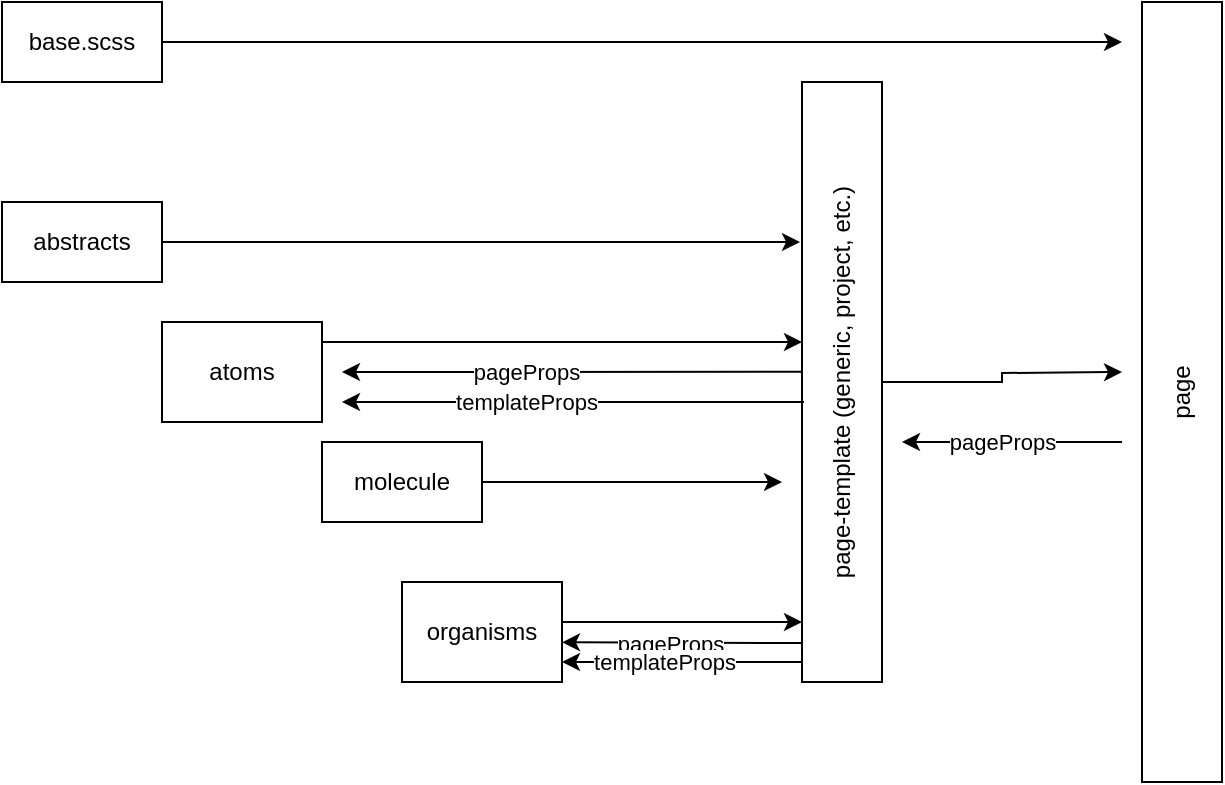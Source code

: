 <mxfile>
    <diagram id="FJN0SG6FwUewnoNzlEO9" name="Page-1">
        <mxGraphModel dx="1383" dy="231" grid="1" gridSize="10" guides="1" tooltips="1" connect="1" arrows="1" fold="1" page="1" pageScale="1" pageWidth="827" pageHeight="1169" math="0" shadow="0">
            <root>
                <mxCell id="0"/>
                <mxCell id="1" parent="0"/>
                <mxCell id="15" style="edgeStyle=orthogonalEdgeStyle;rounded=0;orthogonalLoop=1;jettySize=auto;html=1;" edge="1" parent="1" source="2">
                    <mxGeometry relative="1" as="geometry">
                        <mxPoint x="200" y="220" as="targetPoint"/>
                    </mxGeometry>
                </mxCell>
                <mxCell id="2" value="base.scss" style="whiteSpace=wrap;html=1;" vertex="1" parent="1">
                    <mxGeometry x="-360" y="200" width="80" height="40" as="geometry"/>
                </mxCell>
                <mxCell id="10" style="edgeStyle=orthogonalEdgeStyle;rounded=0;orthogonalLoop=1;jettySize=auto;html=1;" edge="1" parent="1" source="3">
                    <mxGeometry relative="1" as="geometry">
                        <mxPoint x="39" y="320" as="targetPoint"/>
                    </mxGeometry>
                </mxCell>
                <mxCell id="3" value="abstracts" style="whiteSpace=wrap;html=1;" vertex="1" parent="1">
                    <mxGeometry x="-360" y="300" width="80" height="40" as="geometry"/>
                </mxCell>
                <mxCell id="11" style="edgeStyle=orthogonalEdgeStyle;rounded=0;orthogonalLoop=1;jettySize=auto;html=1;" edge="1" parent="1" source="4" target="7">
                    <mxGeometry relative="1" as="geometry">
                        <Array as="points">
                            <mxPoint x="-70" y="370"/>
                            <mxPoint x="-70" y="370"/>
                        </Array>
                    </mxGeometry>
                </mxCell>
                <mxCell id="4" value="atoms" style="whiteSpace=wrap;html=1;" vertex="1" parent="1">
                    <mxGeometry x="-280" y="360" width="80" height="50" as="geometry"/>
                </mxCell>
                <mxCell id="16" style="edgeStyle=orthogonalEdgeStyle;rounded=0;orthogonalLoop=1;jettySize=auto;html=1;" edge="1" parent="1" source="5">
                    <mxGeometry relative="1" as="geometry">
                        <mxPoint x="30" y="440" as="targetPoint"/>
                    </mxGeometry>
                </mxCell>
                <mxCell id="5" value="molecule" style="whiteSpace=wrap;html=1;" vertex="1" parent="1">
                    <mxGeometry x="-200" y="420" width="80" height="40" as="geometry"/>
                </mxCell>
                <mxCell id="17" style="edgeStyle=orthogonalEdgeStyle;rounded=0;orthogonalLoop=1;jettySize=auto;html=1;" edge="1" parent="1" source="6">
                    <mxGeometry relative="1" as="geometry">
                        <mxPoint x="40" y="510" as="targetPoint"/>
                        <Array as="points">
                            <mxPoint x="-60" y="510"/>
                            <mxPoint x="-60" y="510"/>
                        </Array>
                    </mxGeometry>
                </mxCell>
                <mxCell id="6" value="organisms" style="whiteSpace=wrap;html=1;" vertex="1" parent="1">
                    <mxGeometry x="-160" y="490" width="80" height="50" as="geometry"/>
                </mxCell>
                <mxCell id="18" style="edgeStyle=orthogonalEdgeStyle;rounded=0;orthogonalLoop=1;jettySize=auto;html=1;" edge="1" parent="1" source="7">
                    <mxGeometry relative="1" as="geometry">
                        <mxPoint x="200" y="385" as="targetPoint"/>
                    </mxGeometry>
                </mxCell>
                <mxCell id="7" value="page-template (generic, project, etc.)" style="whiteSpace=wrap;html=1;verticalAlign=middle;horizontal=0;" vertex="1" parent="1">
                    <mxGeometry x="40" y="240" width="40" height="300" as="geometry"/>
                </mxCell>
                <mxCell id="8" value="page" style="whiteSpace=wrap;html=1;verticalAlign=middle;horizontal=0;" vertex="1" parent="1">
                    <mxGeometry x="210" y="200" width="40" height="390" as="geometry"/>
                </mxCell>
                <mxCell id="23" value="" style="endArrow=classic;html=1;" edge="1" parent="1">
                    <mxGeometry width="50" height="50" relative="1" as="geometry">
                        <mxPoint x="200" y="420" as="sourcePoint"/>
                        <mxPoint x="90" y="420" as="targetPoint"/>
                    </mxGeometry>
                </mxCell>
                <mxCell id="24" value="pageProps" style="edgeLabel;html=1;align=center;verticalAlign=middle;resizable=0;points=[];" vertex="1" connectable="0" parent="23">
                    <mxGeometry x="0.309" y="1" relative="1" as="geometry">
                        <mxPoint x="12" y="-1" as="offset"/>
                    </mxGeometry>
                </mxCell>
                <mxCell id="26" value="" style="endArrow=classic;html=1;" edge="1" parent="1">
                    <mxGeometry width="50" height="50" relative="1" as="geometry">
                        <mxPoint x="40" y="384.86" as="sourcePoint"/>
                        <mxPoint x="-190" y="385" as="targetPoint"/>
                    </mxGeometry>
                </mxCell>
                <mxCell id="27" value="pageProps" style="edgeLabel;html=1;align=center;verticalAlign=middle;resizable=0;points=[];" vertex="1" connectable="0" parent="26">
                    <mxGeometry x="0.309" y="1" relative="1" as="geometry">
                        <mxPoint x="12" y="-1" as="offset"/>
                    </mxGeometry>
                </mxCell>
                <mxCell id="28" value="" style="endArrow=classic;html=1;" edge="1" parent="1">
                    <mxGeometry width="50" height="50" relative="1" as="geometry">
                        <mxPoint x="41" y="400" as="sourcePoint"/>
                        <mxPoint x="-190" y="400" as="targetPoint"/>
                    </mxGeometry>
                </mxCell>
                <mxCell id="29" value="templateProps" style="edgeLabel;html=1;align=center;verticalAlign=middle;resizable=0;points=[];" vertex="1" connectable="0" parent="28">
                    <mxGeometry x="0.309" y="1" relative="1" as="geometry">
                        <mxPoint x="12" y="-1" as="offset"/>
                    </mxGeometry>
                </mxCell>
                <mxCell id="32" value="" style="endArrow=classic;html=1;exitX=-0.006;exitY=0.935;exitDx=0;exitDy=0;exitPerimeter=0;" edge="1" parent="1" source="7">
                    <mxGeometry width="50" height="50" relative="1" as="geometry">
                        <mxPoint x="-10" y="520" as="sourcePoint"/>
                        <mxPoint x="-80" y="520.14" as="targetPoint"/>
                    </mxGeometry>
                </mxCell>
                <mxCell id="33" value="pageProps" style="edgeLabel;html=1;align=center;verticalAlign=middle;resizable=0;points=[];" vertex="1" connectable="0" parent="32">
                    <mxGeometry x="0.309" y="1" relative="1" as="geometry">
                        <mxPoint x="12" y="-1" as="offset"/>
                    </mxGeometry>
                </mxCell>
                <mxCell id="35" value="" style="endArrow=classic;html=1;" edge="1" parent="1">
                    <mxGeometry width="50" height="50" relative="1" as="geometry">
                        <mxPoint x="40" y="530" as="sourcePoint"/>
                        <mxPoint x="-80" y="530" as="targetPoint"/>
                    </mxGeometry>
                </mxCell>
                <mxCell id="36" value="templateProps" style="edgeLabel;html=1;align=center;verticalAlign=middle;resizable=0;points=[];" vertex="1" connectable="0" parent="35">
                    <mxGeometry x="0.309" y="1" relative="1" as="geometry">
                        <mxPoint x="9" y="-1" as="offset"/>
                    </mxGeometry>
                </mxCell>
            </root>
        </mxGraphModel>
    </diagram>
</mxfile>